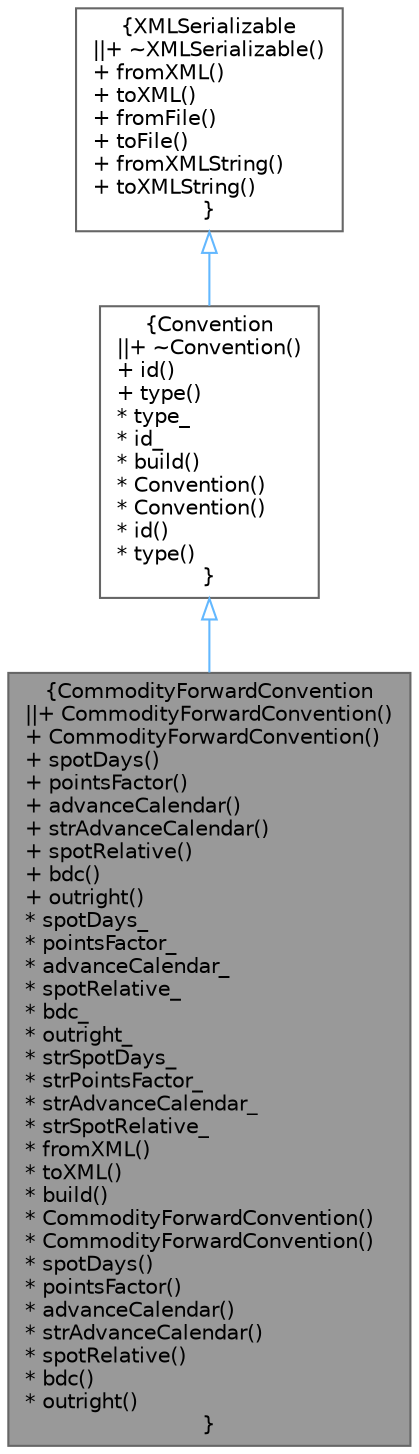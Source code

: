 digraph "CommodityForwardConvention"
{
 // INTERACTIVE_SVG=YES
 // LATEX_PDF_SIZE
  bgcolor="transparent";
  edge [fontname=Helvetica,fontsize=10,labelfontname=Helvetica,labelfontsize=10];
  node [fontname=Helvetica,fontsize=10,shape=box,height=0.2,width=0.4];
  Node1 [label="{CommodityForwardConvention\n||+ CommodityForwardConvention()\l+ CommodityForwardConvention()\l+ spotDays()\l+ pointsFactor()\l+ advanceCalendar()\l+ strAdvanceCalendar()\l+ spotRelative()\l+ bdc()\l+ outright()\l* spotDays_\l* pointsFactor_\l* advanceCalendar_\l* spotRelative_\l* bdc_\l* outright_\l* strSpotDays_\l* strPointsFactor_\l* strAdvanceCalendar_\l* strSpotRelative_\l* fromXML()\l* toXML()\l* build()\l* CommodityForwardConvention()\l* CommodityForwardConvention()\l* spotDays()\l* pointsFactor()\l* advanceCalendar()\l* strAdvanceCalendar()\l* spotRelative()\l* bdc()\l* outright()\l}",height=0.2,width=0.4,color="gray40", fillcolor="grey60", style="filled", fontcolor="black",tooltip=" "];
  Node2 -> Node1 [dir="back",color="steelblue1",style="solid",arrowtail="onormal"];
  Node2 [label="{Convention\n||+ ~Convention()\l+ id()\l+ type()\l* type_\l* id_\l* build()\l* Convention()\l* Convention()\l* id()\l* type()\l}",height=0.2,width=0.4,color="gray40", fillcolor="white", style="filled",URL="$classore_1_1data_1_1_convention.html",tooltip="Abstract base class for convention objects."];
  Node3 -> Node2 [dir="back",color="steelblue1",style="solid",arrowtail="onormal"];
  Node3 [label="{XMLSerializable\n||+ ~XMLSerializable()\l+ fromXML()\l+ toXML()\l+ fromFile()\l+ toFile()\l+ fromXMLString()\l+ toXMLString()\l}",height=0.2,width=0.4,color="gray40", fillcolor="white", style="filled",URL="$classore_1_1data_1_1_x_m_l_serializable.html",tooltip="Base class for all serializable classes."];
}
